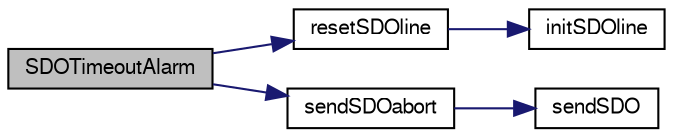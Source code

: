 digraph "SDOTimeoutAlarm"
{
  edge [fontname="FreeSans",fontsize="10",labelfontname="FreeSans",labelfontsize="10"];
  node [fontname="FreeSans",fontsize="10",shape=record];
  rankdir="LR";
  Node1 [label="SDOTimeoutAlarm",height=0.2,width=0.4,color="black", fillcolor="grey75", style="filled" fontcolor="black"];
  Node1 -> Node2 [color="midnightblue",fontsize="10",style="solid",fontname="FreeSans"];
  Node2 [label="resetSDOline",height=0.2,width=0.4,color="black", fillcolor="white", style="filled",URL="$sdo_8c.html#a42d33be015d4c4c83c73f1f0e588f481",tooltip="Reset an unused line. "];
  Node2 -> Node3 [color="midnightblue",fontsize="10",style="solid",fontname="FreeSans"];
  Node3 [label="initSDOline",height=0.2,width=0.4,color="black", fillcolor="white", style="filled",URL="$sdo_8c.html#aa570e2c8e69527298b428563a38ced9f",tooltip="Initialize some fields of the structure. "];
  Node1 -> Node4 [color="midnightblue",fontsize="10",style="solid",fontname="FreeSans"];
  Node4 [label="sendSDOabort",height=0.2,width=0.4,color="black", fillcolor="white", style="filled",URL="$sdo_8c.html#a8d0032d382891d6804947e9514fe3720",tooltip="Transmit a SDO error to the client. The reasons may be : Read/Write to a undefined object Read/Write ..."];
  Node4 -> Node5 [color="midnightblue",fontsize="10",style="solid",fontname="FreeSans"];
  Node5 [label="sendSDO",height=0.2,width=0.4,color="black", fillcolor="white", style="filled",URL="$sdo_8c.html#a2f61d90737fb951b4b33c05e9b9810d7",tooltip="Transmit a SDO frame on the bus bus_id. "];
}

